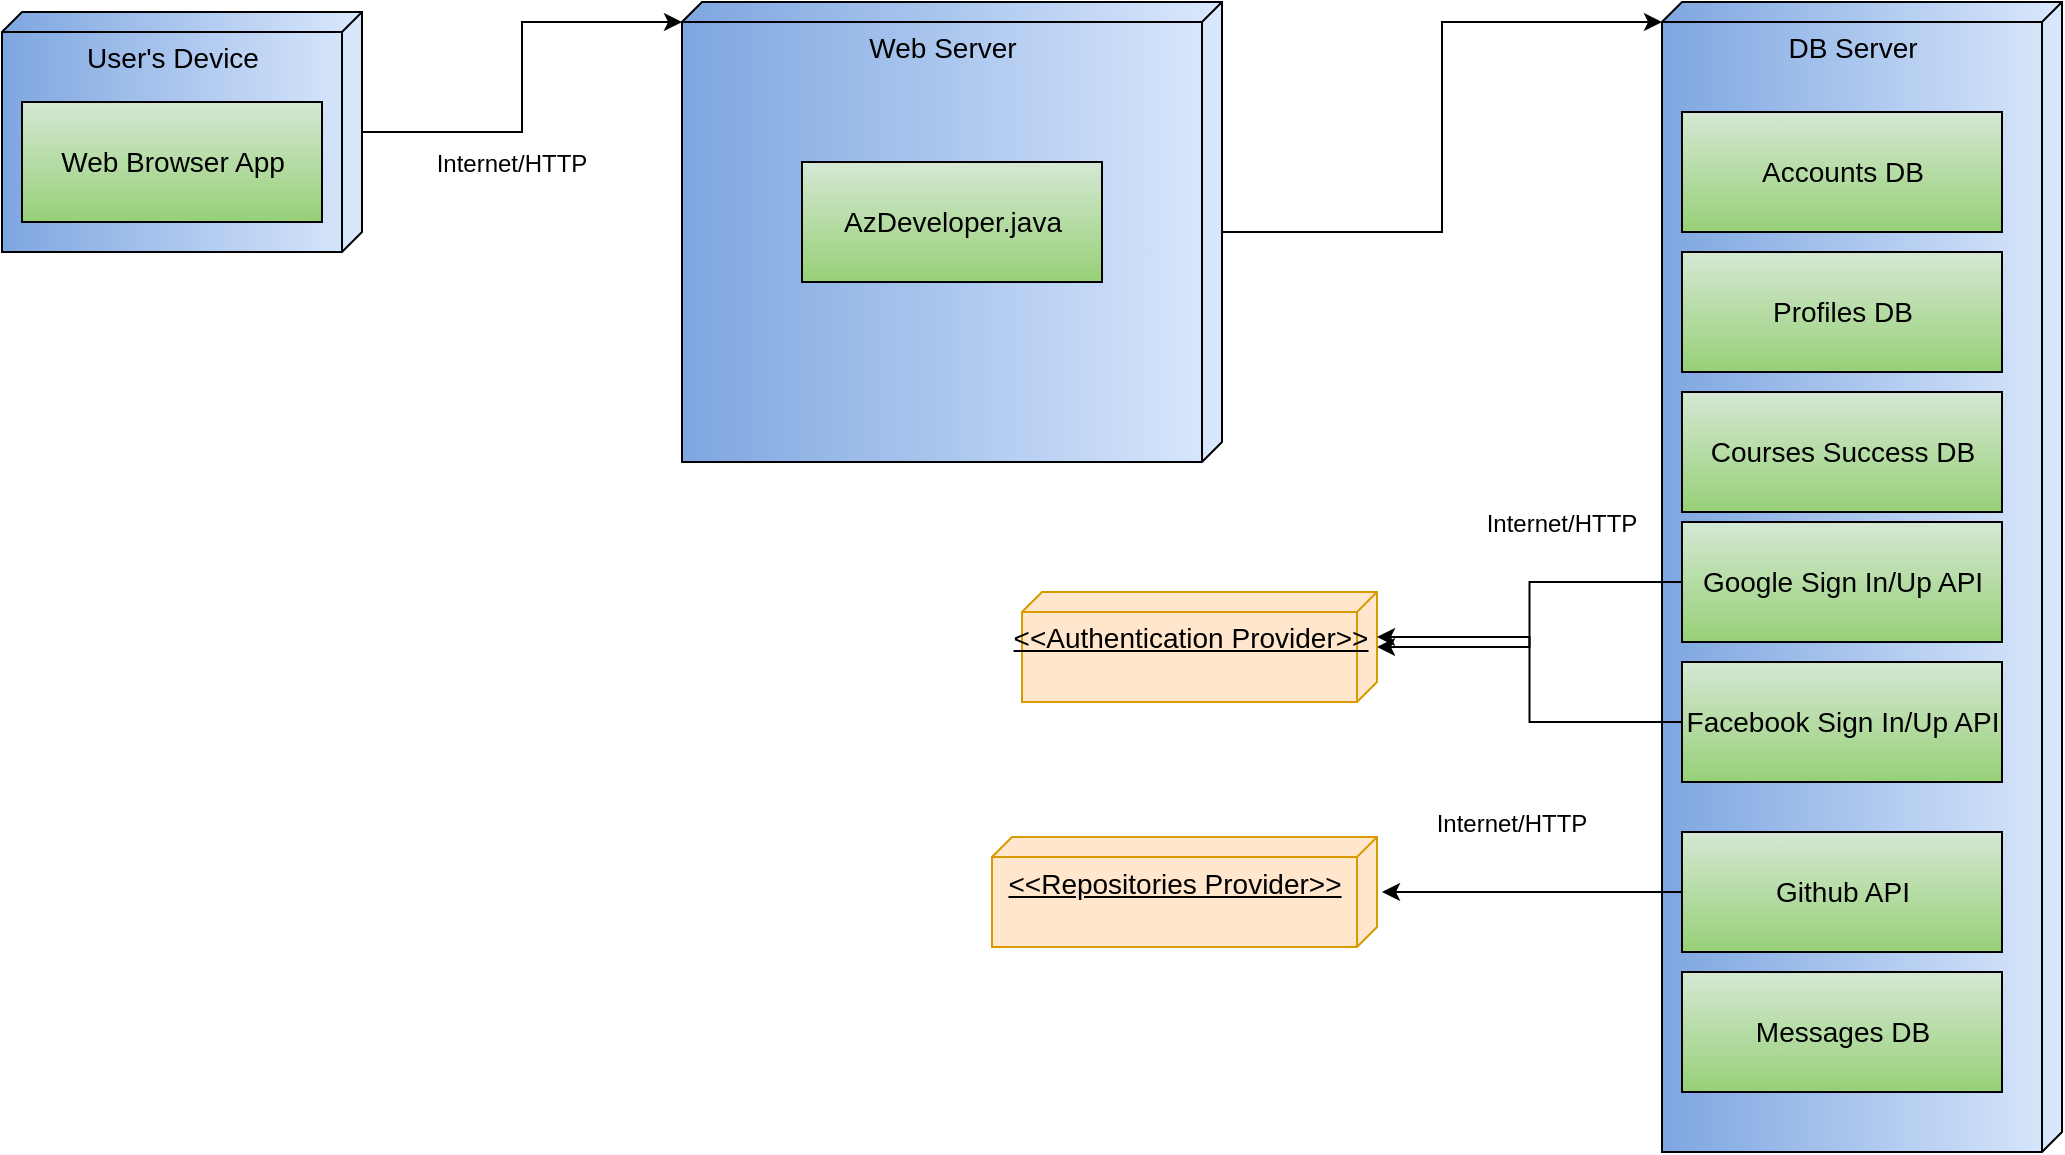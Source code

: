 <mxfile version="15.4.0" type="device"><diagram id="RDOzL1V3Esfc_TnhHfuL" name="‫עמוד-1‬"><mxGraphModel dx="1024" dy="584" grid="1" gridSize="10" guides="1" tooltips="1" connect="1" arrows="1" fold="1" page="1" pageScale="1" pageWidth="827" pageHeight="1169" math="0" shadow="0"><root><mxCell id="0"/><mxCell id="1" parent="0"/><mxCell id="G_90b1OK5JbhoodKFtVb-4" style="edgeStyle=orthogonalEdgeStyle;rounded=0;orthogonalLoop=1;jettySize=auto;html=1;entryX=0;entryY=0;entryDx=10;entryDy=270;entryPerimeter=0;" parent="1" source="6MtgJN7eZUfgNZd451BF-1" target="6MtgJN7eZUfgNZd451BF-2" edge="1"><mxGeometry relative="1" as="geometry"/></mxCell><mxCell id="6MtgJN7eZUfgNZd451BF-1" value="User's Device" style="verticalAlign=top;align=center;spacingTop=8;spacingLeft=2;spacingRight=12;shape=cube;size=10;direction=south;fontStyle=0;html=1;fontSize=14;fillColor=#dae8fc;gradientColor=#7ea6e0;strokeColor=#000000;" parent="1" vertex="1"><mxGeometry x="50" y="150" width="180" height="120" as="geometry"/></mxCell><mxCell id="G_90b1OK5JbhoodKFtVb-1" style="edgeStyle=orthogonalEdgeStyle;rounded=0;orthogonalLoop=1;jettySize=auto;html=1;entryX=0;entryY=0;entryDx=10;entryDy=200;entryPerimeter=0;" parent="1" source="6MtgJN7eZUfgNZd451BF-2" target="6MtgJN7eZUfgNZd451BF-6" edge="1"><mxGeometry relative="1" as="geometry"/></mxCell><mxCell id="6MtgJN7eZUfgNZd451BF-2" value="Web Server" style="verticalAlign=top;align=center;spacingTop=8;spacingLeft=2;spacingRight=12;shape=cube;size=10;direction=south;fontStyle=0;html=1;fontSize=14;fillColor=#dae8fc;gradientColor=#7ea6e0;strokeColor=#000000;" parent="1" vertex="1"><mxGeometry x="390" y="145" width="270" height="230" as="geometry"/></mxCell><mxCell id="6MtgJN7eZUfgNZd451BF-6" value="DB Server" style="verticalAlign=top;align=center;spacingTop=8;spacingLeft=2;spacingRight=12;shape=cube;size=10;direction=south;fontStyle=0;html=1;fontSize=14;fillColor=#dae8fc;gradientColor=#7ea6e0;strokeColor=#000000;" parent="1" vertex="1"><mxGeometry x="880" y="145" width="200" height="575" as="geometry"/></mxCell><mxCell id="6MtgJN7eZUfgNZd451BF-9" value="Accounts DB" style="html=1;dropTarget=0;align=center;fontSize=14;fillColor=#d5e8d4;strokeColor=#000000;gradientColor=#97d077;" parent="1" vertex="1"><mxGeometry x="890" y="200" width="160" height="60" as="geometry"/></mxCell><mxCell id="6MtgJN7eZUfgNZd451BF-11" value="Profiles DB" style="html=1;dropTarget=0;align=center;fontSize=14;fillColor=#d5e8d4;strokeColor=#000000;gradientColor=#97d077;" parent="1" vertex="1"><mxGeometry x="890" y="270" width="160" height="60" as="geometry"/></mxCell><mxCell id="6MtgJN7eZUfgNZd451BF-13" value="Courses Success DB" style="html=1;dropTarget=0;align=center;fontSize=14;fillColor=#d5e8d4;strokeColor=#000000;gradientColor=#97d077;" parent="1" vertex="1"><mxGeometry x="890" y="340" width="160" height="60" as="geometry"/></mxCell><mxCell id="6MtgJN7eZUfgNZd451BF-15" value="AzDeveloper.java" style="html=1;dropTarget=0;align=center;fontSize=14;fillColor=#d5e8d4;strokeColor=#000000;gradientColor=#97d077;" parent="1" vertex="1"><mxGeometry x="450" y="225" width="150" height="60" as="geometry"/></mxCell><mxCell id="6MtgJN7eZUfgNZd451BF-17" value="Web Browser App" style="html=1;dropTarget=0;align=center;fontSize=14;fillColor=#d5e8d4;strokeColor=#000000;gradientColor=#97d077;" parent="1" vertex="1"><mxGeometry x="60" y="195" width="150" height="60" as="geometry"/></mxCell><mxCell id="6MtgJN7eZUfgNZd451BF-19" value="&lt;font style=&quot;font-size: 12px&quot;&gt;Internet/HTTP&lt;/font&gt;" style="text;html=1;strokeColor=none;fillColor=none;align=center;verticalAlign=middle;whiteSpace=wrap;rounded=0;fontSize=14;" parent="1" vertex="1"><mxGeometry x="260" y="210" width="90" height="30" as="geometry"/></mxCell><mxCell id="G_90b1OK5JbhoodKFtVb-5" style="edgeStyle=orthogonalEdgeStyle;rounded=0;orthogonalLoop=1;jettySize=auto;html=1;" parent="1" source="CpuodqtpW5vlOwv9BaAB-3" target="CpuodqtpW5vlOwv9BaAB-4" edge="1"><mxGeometry relative="1" as="geometry"/></mxCell><mxCell id="CpuodqtpW5vlOwv9BaAB-3" value="Google Sign In/Up API" style="html=1;dropTarget=0;align=center;fontSize=14;fillColor=#d5e8d4;strokeColor=#000000;gradientColor=#97d077;" parent="1" vertex="1"><mxGeometry x="890" y="405" width="160" height="60" as="geometry"/></mxCell><mxCell id="CpuodqtpW5vlOwv9BaAB-4" value="&amp;lt;&amp;lt;Authentication Provider&amp;gt;&amp;gt;" style="verticalAlign=top;align=center;spacingTop=8;spacingLeft=2;spacingRight=12;shape=cube;size=10;direction=south;fontStyle=4;html=1;fontSize=14;fillColor=#ffe6cc;strokeColor=#d79b00;" parent="1" vertex="1"><mxGeometry x="560" y="440" width="177.5" height="55" as="geometry"/></mxCell><mxCell id="aHD_oS1on1APp32uCOXk-4" value="&lt;font style=&quot;font-size: 12px&quot;&gt;Internet/HTTP&lt;/font&gt;" style="text;html=1;strokeColor=none;fillColor=none;align=center;verticalAlign=middle;whiteSpace=wrap;rounded=0;fontSize=14;" parent="1" vertex="1"><mxGeometry x="785" y="390" width="90" height="30" as="geometry"/></mxCell><mxCell id="G_90b1OK5JbhoodKFtVb-6" style="edgeStyle=orthogonalEdgeStyle;rounded=0;orthogonalLoop=1;jettySize=auto;html=1;entryX=0;entryY=0;entryDx=22.5;entryDy=0;entryPerimeter=0;" parent="1" source="6VTaZLfREPzYLJzudmvB-1" target="CpuodqtpW5vlOwv9BaAB-4" edge="1"><mxGeometry relative="1" as="geometry"/></mxCell><mxCell id="6VTaZLfREPzYLJzudmvB-1" value="Facebook Sign In/Up API" style="html=1;dropTarget=0;align=center;fontSize=14;fillColor=#d5e8d4;strokeColor=#000000;gradientColor=#97d077;" parent="1" vertex="1"><mxGeometry x="890" y="475" width="160" height="60" as="geometry"/></mxCell><mxCell id="G_90b1OK5JbhoodKFtVb-7" style="edgeStyle=orthogonalEdgeStyle;rounded=0;orthogonalLoop=1;jettySize=auto;html=1;" parent="1" source="n_UtSUlV4bCvEYAe9sMr-1" edge="1"><mxGeometry relative="1" as="geometry"><mxPoint x="740" y="590" as="targetPoint"/></mxGeometry></mxCell><mxCell id="n_UtSUlV4bCvEYAe9sMr-1" value="Github API" style="html=1;dropTarget=0;align=center;fontSize=14;fillColor=#d5e8d4;strokeColor=#000000;gradientColor=#97d077;" parent="1" vertex="1"><mxGeometry x="890" y="560" width="160" height="60" as="geometry"/></mxCell><mxCell id="4DpVm1inkcugNFIW9gM7-1" value="Messages DB" style="html=1;dropTarget=0;align=center;fontSize=14;fillColor=#d5e8d4;strokeColor=#000000;gradientColor=#97d077;" parent="1" vertex="1"><mxGeometry x="890" y="630" width="160" height="60" as="geometry"/></mxCell><mxCell id="4DpVm1inkcugNFIW9gM7-4" value="&amp;lt;&amp;lt;Repositories Provider&amp;gt;&amp;gt;" style="verticalAlign=top;align=center;spacingTop=8;spacingLeft=2;spacingRight=12;shape=cube;size=10;direction=south;fontStyle=4;html=1;fontSize=14;fillColor=#ffe6cc;strokeColor=#d79b00;" parent="1" vertex="1"><mxGeometry x="545" y="562.5" width="192.5" height="55" as="geometry"/></mxCell><mxCell id="4DpVm1inkcugNFIW9gM7-5" value="&lt;font style=&quot;font-size: 12px&quot;&gt;Internet/HTTP&lt;/font&gt;" style="text;html=1;strokeColor=none;fillColor=none;align=center;verticalAlign=middle;whiteSpace=wrap;rounded=0;fontSize=14;" parent="1" vertex="1"><mxGeometry x="760" y="540" width="90" height="30" as="geometry"/></mxCell></root></mxGraphModel></diagram></mxfile>
